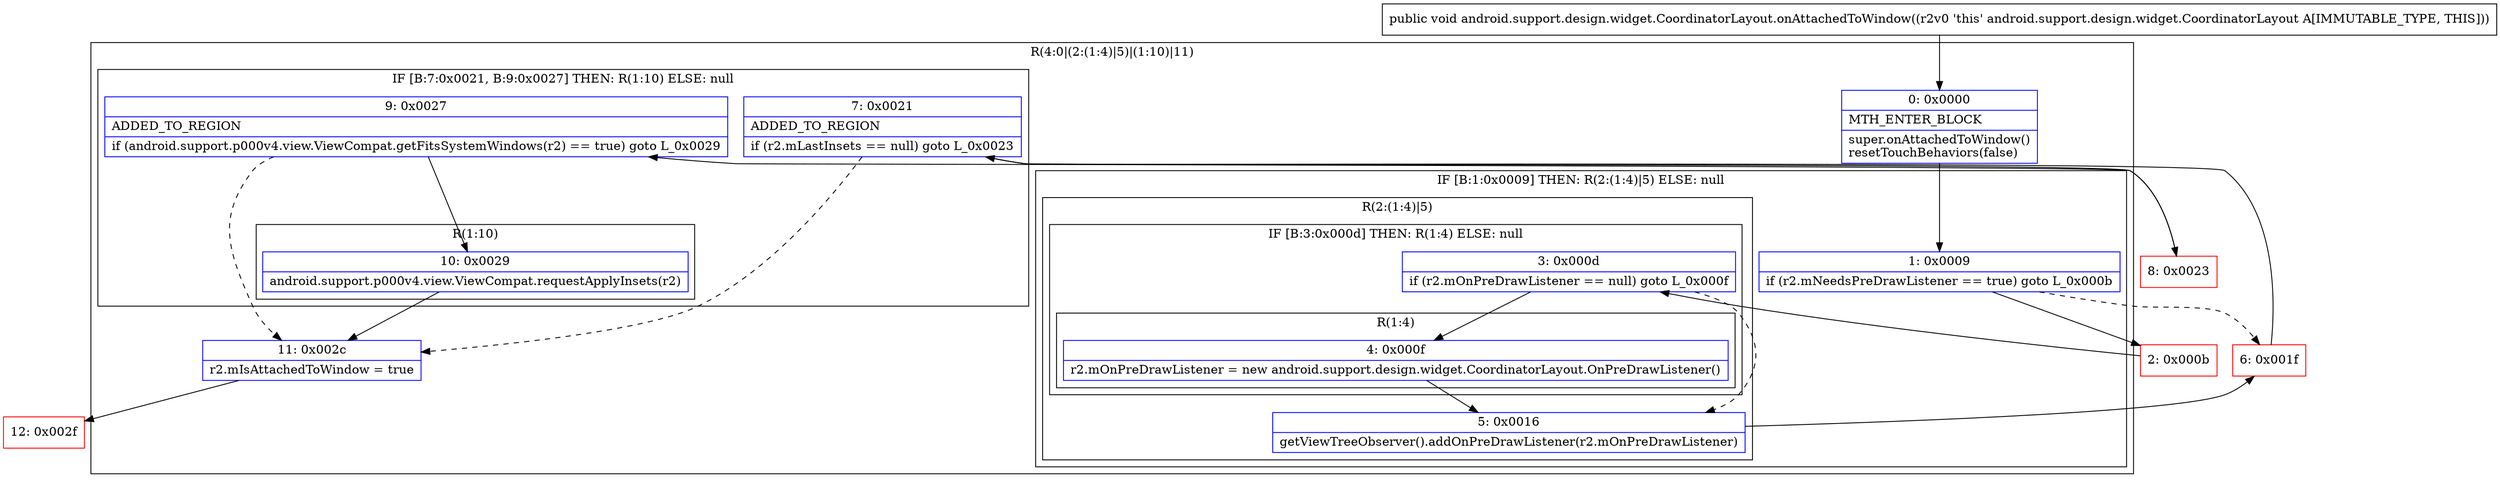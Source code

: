 digraph "CFG forandroid.support.design.widget.CoordinatorLayout.onAttachedToWindow()V" {
subgraph cluster_Region_824275959 {
label = "R(4:0|(2:(1:4)|5)|(1:10)|11)";
node [shape=record,color=blue];
Node_0 [shape=record,label="{0\:\ 0x0000|MTH_ENTER_BLOCK\l|super.onAttachedToWindow()\lresetTouchBehaviors(false)\l}"];
subgraph cluster_IfRegion_810795271 {
label = "IF [B:1:0x0009] THEN: R(2:(1:4)|5) ELSE: null";
node [shape=record,color=blue];
Node_1 [shape=record,label="{1\:\ 0x0009|if (r2.mNeedsPreDrawListener == true) goto L_0x000b\l}"];
subgraph cluster_Region_755878477 {
label = "R(2:(1:4)|5)";
node [shape=record,color=blue];
subgraph cluster_IfRegion_1709119253 {
label = "IF [B:3:0x000d] THEN: R(1:4) ELSE: null";
node [shape=record,color=blue];
Node_3 [shape=record,label="{3\:\ 0x000d|if (r2.mOnPreDrawListener == null) goto L_0x000f\l}"];
subgraph cluster_Region_1608220306 {
label = "R(1:4)";
node [shape=record,color=blue];
Node_4 [shape=record,label="{4\:\ 0x000f|r2.mOnPreDrawListener = new android.support.design.widget.CoordinatorLayout.OnPreDrawListener()\l}"];
}
}
Node_5 [shape=record,label="{5\:\ 0x0016|getViewTreeObserver().addOnPreDrawListener(r2.mOnPreDrawListener)\l}"];
}
}
subgraph cluster_IfRegion_1898895255 {
label = "IF [B:7:0x0021, B:9:0x0027] THEN: R(1:10) ELSE: null";
node [shape=record,color=blue];
Node_7 [shape=record,label="{7\:\ 0x0021|ADDED_TO_REGION\l|if (r2.mLastInsets == null) goto L_0x0023\l}"];
Node_9 [shape=record,label="{9\:\ 0x0027|ADDED_TO_REGION\l|if (android.support.p000v4.view.ViewCompat.getFitsSystemWindows(r2) == true) goto L_0x0029\l}"];
subgraph cluster_Region_850539613 {
label = "R(1:10)";
node [shape=record,color=blue];
Node_10 [shape=record,label="{10\:\ 0x0029|android.support.p000v4.view.ViewCompat.requestApplyInsets(r2)\l}"];
}
}
Node_11 [shape=record,label="{11\:\ 0x002c|r2.mIsAttachedToWindow = true\l}"];
}
Node_2 [shape=record,color=red,label="{2\:\ 0x000b}"];
Node_6 [shape=record,color=red,label="{6\:\ 0x001f}"];
Node_8 [shape=record,color=red,label="{8\:\ 0x0023}"];
Node_12 [shape=record,color=red,label="{12\:\ 0x002f}"];
MethodNode[shape=record,label="{public void android.support.design.widget.CoordinatorLayout.onAttachedToWindow((r2v0 'this' android.support.design.widget.CoordinatorLayout A[IMMUTABLE_TYPE, THIS])) }"];
MethodNode -> Node_0;
Node_0 -> Node_1;
Node_1 -> Node_2;
Node_1 -> Node_6[style=dashed];
Node_3 -> Node_4;
Node_3 -> Node_5[style=dashed];
Node_4 -> Node_5;
Node_5 -> Node_6;
Node_7 -> Node_8;
Node_7 -> Node_11[style=dashed];
Node_9 -> Node_10;
Node_9 -> Node_11[style=dashed];
Node_10 -> Node_11;
Node_11 -> Node_12;
Node_2 -> Node_3;
Node_6 -> Node_7;
Node_8 -> Node_9;
}

